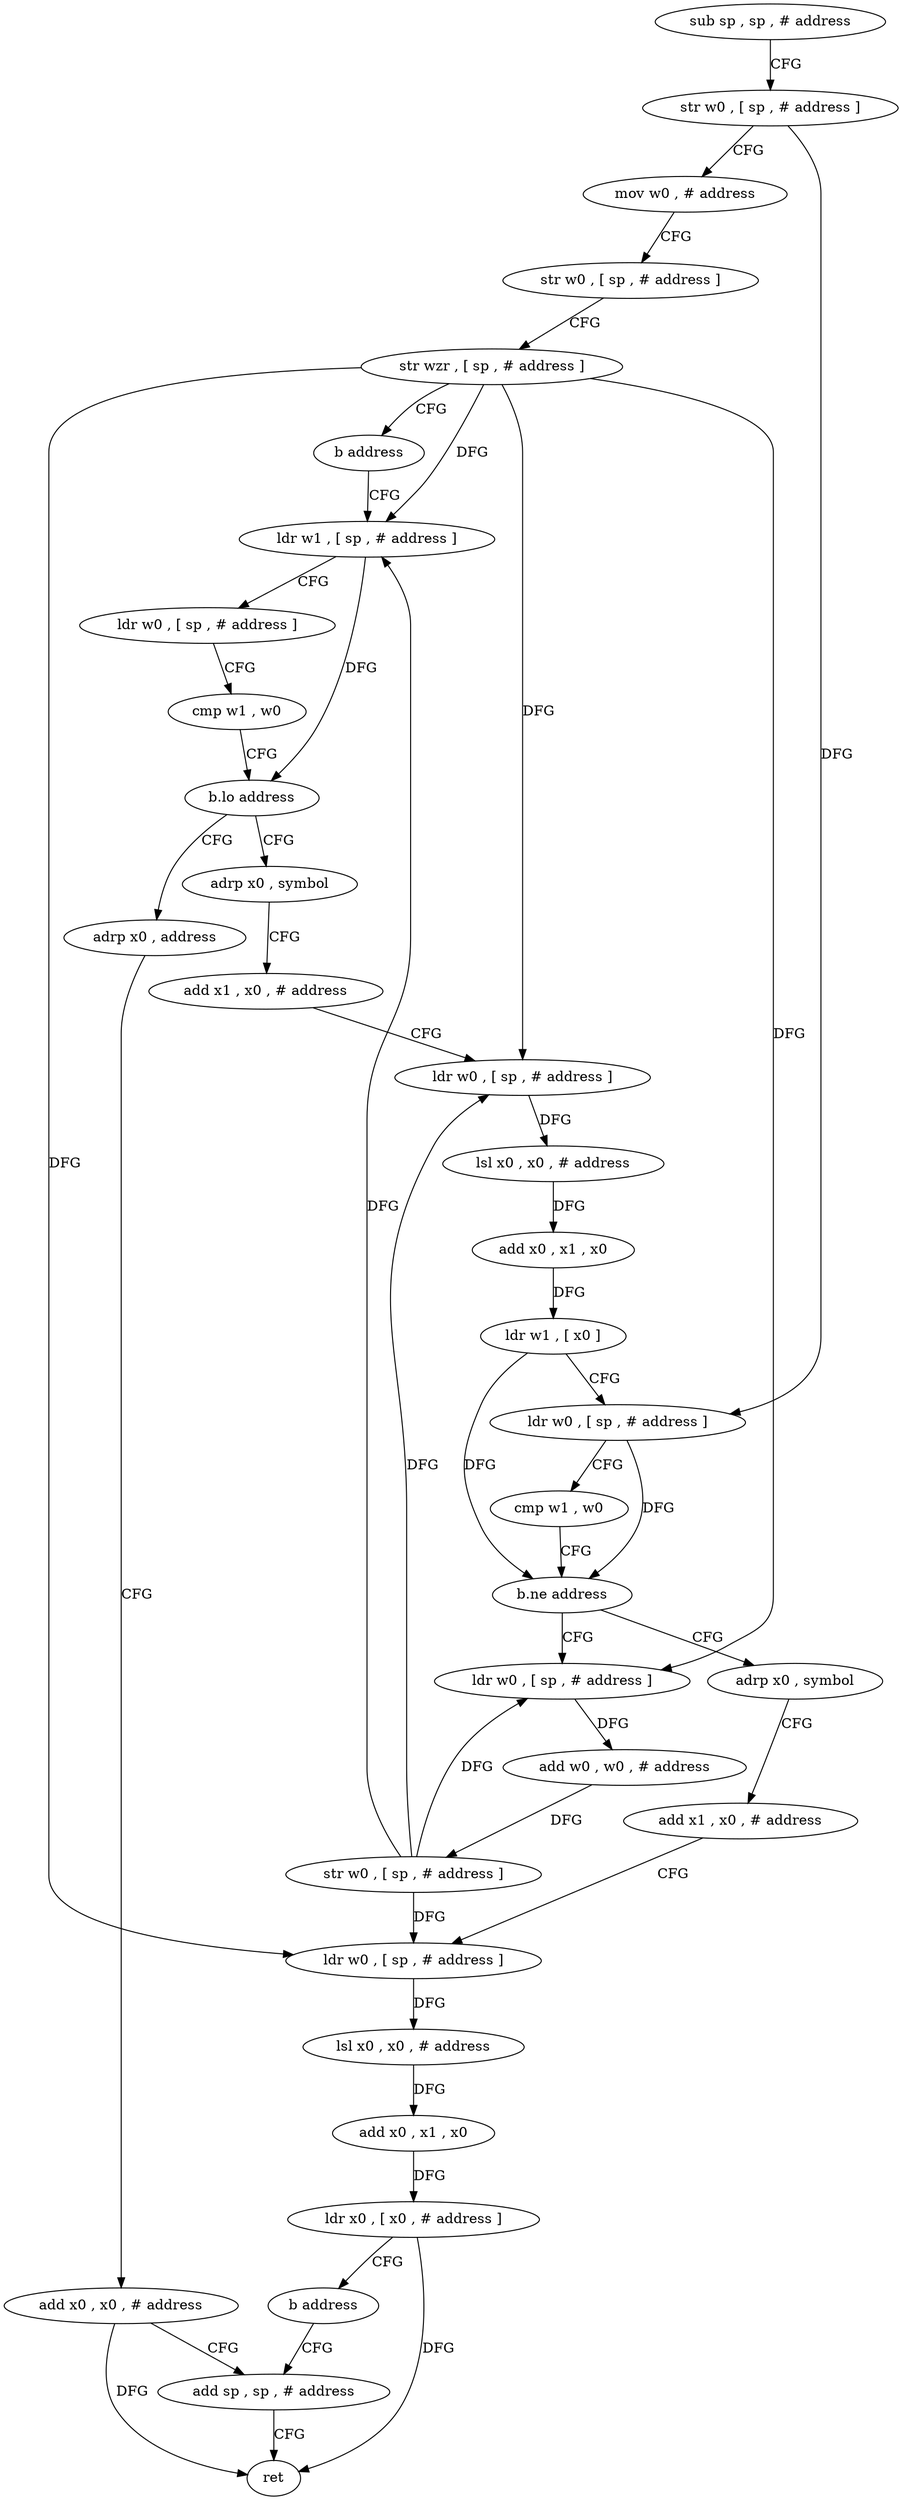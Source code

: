 digraph "func" {
"4239512" [label = "sub sp , sp , # address" ]
"4239516" [label = "str w0 , [ sp , # address ]" ]
"4239520" [label = "mov w0 , # address" ]
"4239524" [label = "str w0 , [ sp , # address ]" ]
"4239528" [label = "str wzr , [ sp , # address ]" ]
"4239532" [label = "b address" ]
"4239612" [label = "ldr w1 , [ sp , # address ]" ]
"4239616" [label = "ldr w0 , [ sp , # address ]" ]
"4239620" [label = "cmp w1 , w0" ]
"4239624" [label = "b.lo address" ]
"4239536" [label = "adrp x0 , symbol" ]
"4239628" [label = "adrp x0 , address" ]
"4239540" [label = "add x1 , x0 , # address" ]
"4239544" [label = "ldr w0 , [ sp , # address ]" ]
"4239548" [label = "lsl x0 , x0 , # address" ]
"4239552" [label = "add x0 , x1 , x0" ]
"4239556" [label = "ldr w1 , [ x0 ]" ]
"4239560" [label = "ldr w0 , [ sp , # address ]" ]
"4239564" [label = "cmp w1 , w0" ]
"4239568" [label = "b.ne address" ]
"4239600" [label = "ldr w0 , [ sp , # address ]" ]
"4239572" [label = "adrp x0 , symbol" ]
"4239632" [label = "add x0 , x0 , # address" ]
"4239636" [label = "add sp , sp , # address" ]
"4239604" [label = "add w0 , w0 , # address" ]
"4239608" [label = "str w0 , [ sp , # address ]" ]
"4239576" [label = "add x1 , x0 , # address" ]
"4239580" [label = "ldr w0 , [ sp , # address ]" ]
"4239584" [label = "lsl x0 , x0 , # address" ]
"4239588" [label = "add x0 , x1 , x0" ]
"4239592" [label = "ldr x0 , [ x0 , # address ]" ]
"4239596" [label = "b address" ]
"4239640" [label = "ret" ]
"4239512" -> "4239516" [ label = "CFG" ]
"4239516" -> "4239520" [ label = "CFG" ]
"4239516" -> "4239560" [ label = "DFG" ]
"4239520" -> "4239524" [ label = "CFG" ]
"4239524" -> "4239528" [ label = "CFG" ]
"4239528" -> "4239532" [ label = "CFG" ]
"4239528" -> "4239612" [ label = "DFG" ]
"4239528" -> "4239544" [ label = "DFG" ]
"4239528" -> "4239600" [ label = "DFG" ]
"4239528" -> "4239580" [ label = "DFG" ]
"4239532" -> "4239612" [ label = "CFG" ]
"4239612" -> "4239616" [ label = "CFG" ]
"4239612" -> "4239624" [ label = "DFG" ]
"4239616" -> "4239620" [ label = "CFG" ]
"4239620" -> "4239624" [ label = "CFG" ]
"4239624" -> "4239536" [ label = "CFG" ]
"4239624" -> "4239628" [ label = "CFG" ]
"4239536" -> "4239540" [ label = "CFG" ]
"4239628" -> "4239632" [ label = "CFG" ]
"4239540" -> "4239544" [ label = "CFG" ]
"4239544" -> "4239548" [ label = "DFG" ]
"4239548" -> "4239552" [ label = "DFG" ]
"4239552" -> "4239556" [ label = "DFG" ]
"4239556" -> "4239560" [ label = "CFG" ]
"4239556" -> "4239568" [ label = "DFG" ]
"4239560" -> "4239564" [ label = "CFG" ]
"4239560" -> "4239568" [ label = "DFG" ]
"4239564" -> "4239568" [ label = "CFG" ]
"4239568" -> "4239600" [ label = "CFG" ]
"4239568" -> "4239572" [ label = "CFG" ]
"4239600" -> "4239604" [ label = "DFG" ]
"4239572" -> "4239576" [ label = "CFG" ]
"4239632" -> "4239636" [ label = "CFG" ]
"4239632" -> "4239640" [ label = "DFG" ]
"4239636" -> "4239640" [ label = "CFG" ]
"4239604" -> "4239608" [ label = "DFG" ]
"4239608" -> "4239612" [ label = "DFG" ]
"4239608" -> "4239544" [ label = "DFG" ]
"4239608" -> "4239600" [ label = "DFG" ]
"4239608" -> "4239580" [ label = "DFG" ]
"4239576" -> "4239580" [ label = "CFG" ]
"4239580" -> "4239584" [ label = "DFG" ]
"4239584" -> "4239588" [ label = "DFG" ]
"4239588" -> "4239592" [ label = "DFG" ]
"4239592" -> "4239596" [ label = "CFG" ]
"4239592" -> "4239640" [ label = "DFG" ]
"4239596" -> "4239636" [ label = "CFG" ]
}
